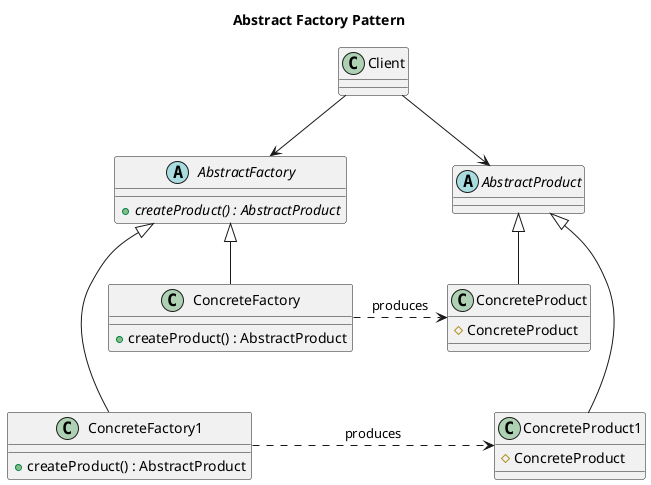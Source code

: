 @startuml
title Abstract Factory Pattern

class Client{
}

abstract class AbstractFactory{
    + createProduct() : AbstractProduct {abstract}
}

abstract class AbstractProduct

class ConcreteFactory{
    + createProduct() : AbstractProduct
}

class ConcreteProduct{
    #ConcreteProduct
}

class ConcreteFactory1{
    + createProduct() : AbstractProduct
}

class ConcreteProduct1{
    #ConcreteProduct
}

Client --> AbstractFactory
Client --> AbstractProduct

AbstractFactory <|-- ConcreteFactory
AbstractProduct <|- ConcreteProduct
AbstractFactory <|--- ConcreteFactory1
AbstractProduct <|--- ConcreteProduct1

ConcreteFactory .> ConcreteProduct : produces
ConcreteFactory1 .> ConcreteProduct1: produces

@enduml